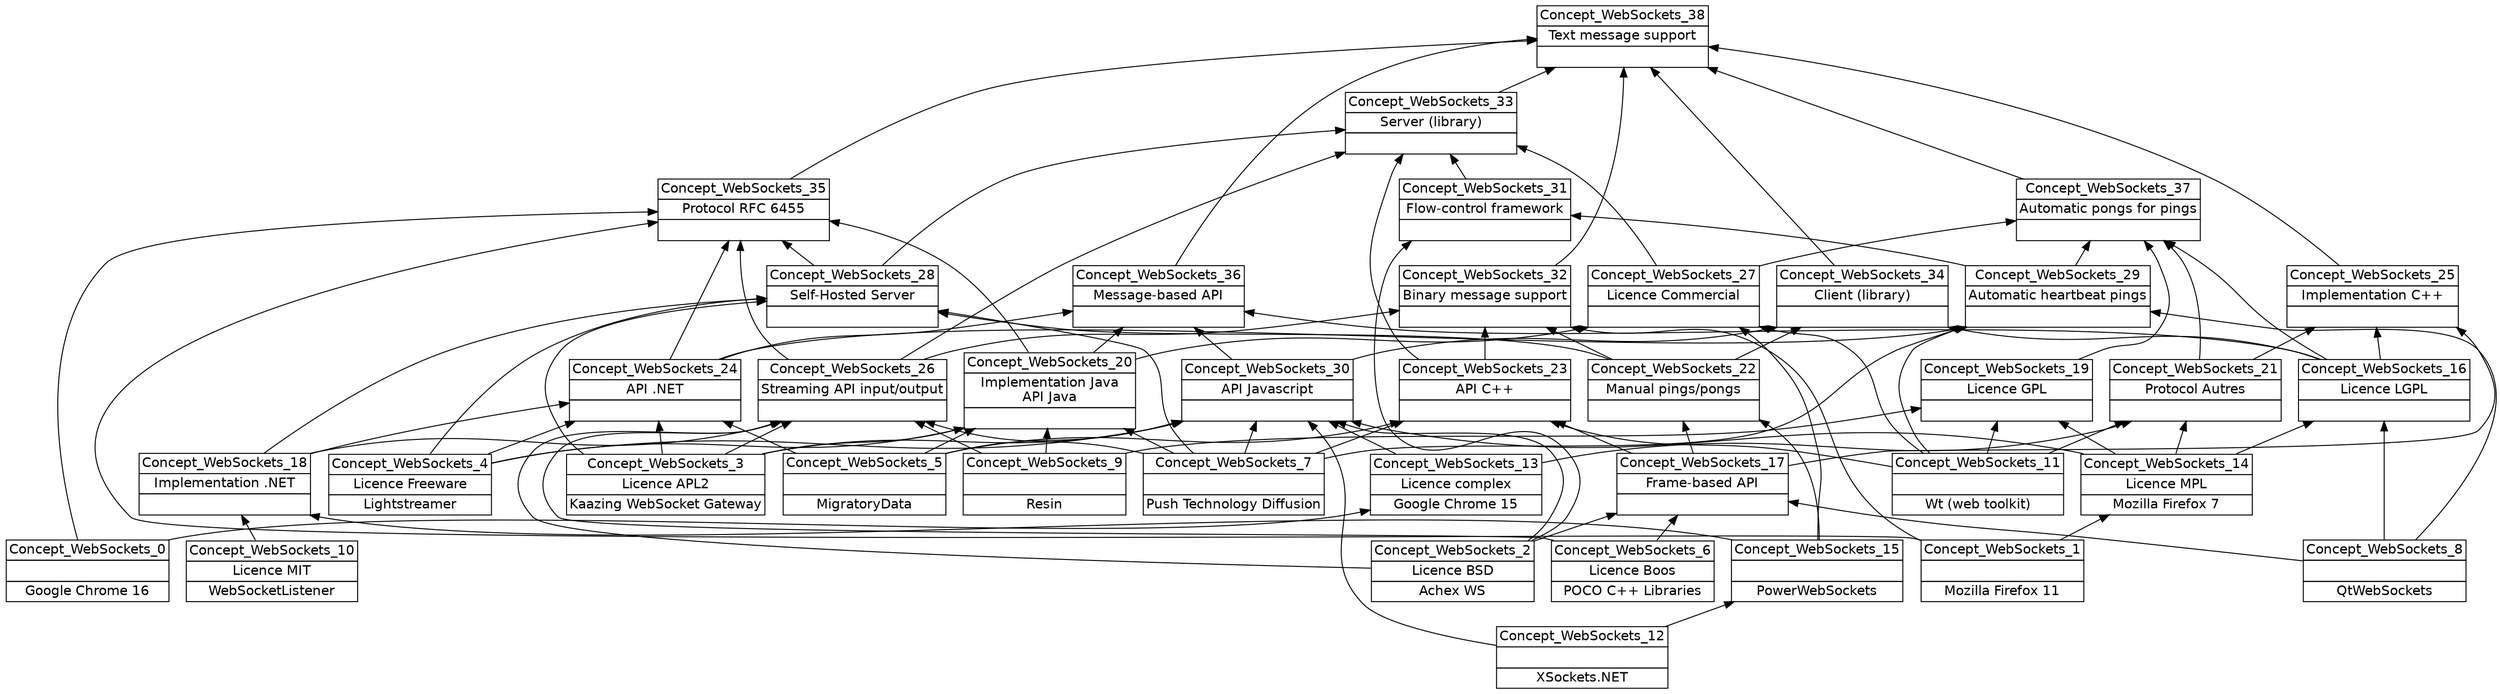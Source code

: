 digraph G { 
	rankdir=BT;
	margin=0;
	node [margin="0.03,0.03",fontname="DejaVu Sans"];
	ranksep=0.3;
	nodesep=0.2;
//graph[label="name:WebSockets,concept number:39,object number:16,attribute number:31"
1 [shape=none,label=<<table border="0" cellborder="1" cellspacing="0" port="p"><tr><td>Concept_WebSockets_34</td></tr><tr><td>Client (library)<br/></td></tr><tr><td><br/></td></tr></table>>];
3 [shape=none,label=<<table border="0" cellborder="1" cellspacing="0" port="p"><tr><td>Concept_WebSockets_33</td></tr><tr><td>Server (library)<br/></td></tr><tr><td><br/></td></tr></table>>];
5 [shape=none,label=<<table border="0" cellborder="1" cellspacing="0" port="p"><tr><td>Concept_WebSockets_28</td></tr><tr><td>Self-Hosted Server<br/></td></tr><tr><td><br/></td></tr></table>>];
6 [shape=none,label=<<table border="0" cellborder="1" cellspacing="0" port="p"><tr><td>Concept_WebSockets_38</td></tr><tr><td>Text message support<br/></td></tr><tr><td><br/></td></tr></table>>];
12 [shape=none,label=<<table border="0" cellborder="1" cellspacing="0" port="p"><tr><td>Concept_WebSockets_32</td></tr><tr><td>Binary message support<br/></td></tr><tr><td><br/></td></tr></table>>];
20 [shape=none,label=<<table border="0" cellborder="1" cellspacing="0" port="p"><tr><td>Concept_WebSockets_36</td></tr><tr><td>Message-based API<br/></td></tr><tr><td><br/></td></tr></table>>];
22 [shape=none,label=<<table border="0" cellborder="1" cellspacing="0" port="p"><tr><td>Concept_WebSockets_17</td></tr><tr><td>Frame-based API<br/></td></tr><tr><td><br/></td></tr></table>>];
23 [shape=none,label=<<table border="0" cellborder="1" cellspacing="0" port="p"><tr><td>Concept_WebSockets_2</td></tr><tr><td>Licence BSD<br/></td></tr><tr><td>Achex WS<br/></td></tr></table>>];
28 [shape=none,label=<<table border="0" cellborder="1" cellspacing="0" port="p"><tr><td>Concept_WebSockets_26</td></tr><tr><td>Streaming API input/output<br/></td></tr><tr><td><br/></td></tr></table>>];
30 [shape=none,label=<<table border="0" cellborder="1" cellspacing="0" port="p"><tr><td>Concept_WebSockets_31</td></tr><tr><td>Flow-control framework<br/></td></tr><tr><td><br/></td></tr></table>>];
31 [shape=none,label=<<table border="0" cellborder="1" cellspacing="0" port="p"><tr><td>Concept_WebSockets_8</td></tr><tr><td><br/></td></tr><tr><td>QtWebSockets<br/></td></tr></table>>];
40 [shape=none,label=<<table border="0" cellborder="1" cellspacing="0" port="p"><tr><td>Concept_WebSockets_37</td></tr><tr><td>Automatic pongs for pings<br/></td></tr><tr><td><br/></td></tr></table>>];
41 [shape=none,label=<<table border="0" cellborder="1" cellspacing="0" port="p"><tr><td>Concept_WebSockets_29</td></tr><tr><td>Automatic heartbeat pings<br/></td></tr><tr><td><br/></td></tr></table>>];
42 [shape=none,label=<<table border="0" cellborder="1" cellspacing="0" port="p"><tr><td>Concept_WebSockets_15</td></tr><tr><td><br/></td></tr><tr><td>PowerWebSockets<br/></td></tr></table>>];
43 [shape=none,label=<<table border="0" cellborder="1" cellspacing="0" port="p"><tr><td>Concept_WebSockets_22</td></tr><tr><td>Manual pings/pongs<br/></td></tr><tr><td><br/></td></tr></table>>];
45 [shape=none,label=<<table border="0" cellborder="1" cellspacing="0" port="p"><tr><td>Concept_WebSockets_35</td></tr><tr><td>Protocol RFC 6455<br/></td></tr><tr><td><br/></td></tr></table>>];
46 [shape=none,label=<<table border="0" cellborder="1" cellspacing="0" port="p"><tr><td>Concept_WebSockets_1</td></tr><tr><td><br/></td></tr><tr><td>Mozilla Firefox 11<br/></td></tr></table>>];
47 [shape=none,label=<<table border="0" cellborder="1" cellspacing="0" port="p"><tr><td>Concept_WebSockets_11</td></tr><tr><td><br/></td></tr><tr><td>Wt (web toolkit)<br/></td></tr></table>>];
50 [shape=none,label=<<table border="0" cellborder="1" cellspacing="0" port="p"><tr><td>Concept_WebSockets_21</td></tr><tr><td>Protocol Autres<br/></td></tr><tr><td><br/></td></tr></table>>];
51 [shape=none,label=<<table border="0" cellborder="1" cellspacing="0" port="p"><tr><td>Concept_WebSockets_25</td></tr><tr><td>Implementation C++<br/></td></tr><tr><td><br/></td></tr></table>>];
56 [shape=none,label=<<table border="0" cellborder="1" cellspacing="0" port="p"><tr><td>Concept_WebSockets_20</td></tr><tr><td>Implementation Java<br/>API Java<br/></td></tr><tr><td><br/></td></tr></table>>];
57 [shape=none,label=<<table border="0" cellborder="1" cellspacing="0" port="p"><tr><td>Concept_WebSockets_18</td></tr><tr><td>Implementation .NET<br/></td></tr><tr><td><br/></td></tr></table>>];
58 [shape=none,label=<<table border="0" cellborder="1" cellspacing="0" port="p"><tr><td>Concept_WebSockets_7</td></tr><tr><td><br/></td></tr><tr><td>Push Technology Diffusion<br/></td></tr></table>>];
60 [shape=none,label=<<table border="0" cellborder="1" cellspacing="0" port="p"><tr><td>Concept_WebSockets_23</td></tr><tr><td>API C++<br/></td></tr><tr><td><br/></td></tr></table>>];
61 [shape=none,label=<<table border="0" cellborder="1" cellspacing="0" port="p"><tr><td>Concept_WebSockets_12</td></tr><tr><td><br/></td></tr><tr><td>XSockets.NET<br/></td></tr></table>>];
62 [shape=none,label=<<table border="0" cellborder="1" cellspacing="0" port="p"><tr><td>Concept_WebSockets_30</td></tr><tr><td>API Javascript<br/></td></tr><tr><td><br/></td></tr></table>>];
63 [shape=none,label=<<table border="0" cellborder="1" cellspacing="0" port="p"><tr><td>Concept_WebSockets_3</td></tr><tr><td>Licence APL2<br/></td></tr><tr><td>Kaazing WebSocket Gateway<br/></td></tr></table>>];
64 [shape=none,label=<<table border="0" cellborder="1" cellspacing="0" port="p"><tr><td>Concept_WebSockets_5</td></tr><tr><td><br/></td></tr><tr><td>MigratoryData<br/></td></tr></table>>];
66 [shape=none,label=<<table border="0" cellborder="1" cellspacing="0" port="p"><tr><td>Concept_WebSockets_24</td></tr><tr><td>API .NET<br/></td></tr><tr><td><br/></td></tr></table>>];
67 [shape=none,label=<<table border="0" cellborder="1" cellspacing="0" port="p"><tr><td>Concept_WebSockets_0</td></tr><tr><td><br/></td></tr><tr><td>Google Chrome 16<br/></td></tr></table>>];
68 [shape=none,label=<<table border="0" cellborder="1" cellspacing="0" port="p"><tr><td>Concept_WebSockets_13</td></tr><tr><td>Licence complex<br/></td></tr><tr><td>Google Chrome 15<br/></td></tr></table>>];
69 [shape=none,label=<<table border="0" cellborder="1" cellspacing="0" port="p"><tr><td>Concept_WebSockets_14</td></tr><tr><td>Licence MPL<br/></td></tr><tr><td>Mozilla Firefox 7<br/></td></tr></table>>];
70 [shape=none,label=<<table border="0" cellborder="1" cellspacing="0" port="p"><tr><td>Concept_WebSockets_9</td></tr><tr><td><br/></td></tr><tr><td>Resin<br/></td></tr></table>>];
71 [shape=none,label=<<table border="0" cellborder="1" cellspacing="0" port="p"><tr><td>Concept_WebSockets_19</td></tr><tr><td>Licence GPL<br/></td></tr><tr><td><br/></td></tr></table>>];
72 [shape=none,label=<<table border="0" cellborder="1" cellspacing="0" port="p"><tr><td>Concept_WebSockets_16</td></tr><tr><td>Licence LGPL<br/></td></tr><tr><td><br/></td></tr></table>>];
73 [shape=none,label=<<table border="0" cellborder="1" cellspacing="0" port="p"><tr><td>Concept_WebSockets_27</td></tr><tr><td>Licence Commercial<br/></td></tr><tr><td><br/></td></tr></table>>];
74 [shape=none,label=<<table border="0" cellborder="1" cellspacing="0" port="p"><tr><td>Concept_WebSockets_4</td></tr><tr><td>Licence Freeware<br/></td></tr><tr><td>Lightstreamer<br/></td></tr></table>>];
75 [shape=none,label=<<table border="0" cellborder="1" cellspacing="0" port="p"><tr><td>Concept_WebSockets_6</td></tr><tr><td>Licence Boos<br/></td></tr><tr><td>POCO C++ Libraries<br/></td></tr></table>>];
76 [shape=none,label=<<table border="0" cellborder="1" cellspacing="0" port="p"><tr><td>Concept_WebSockets_10</td></tr><tr><td>Licence MIT<br/></td></tr><tr><td>WebSocketListener<br/></td></tr></table>>];
	72:p -> 1:p
	43:p -> 1:p
	62:p -> 1:p
	60:p -> 3:p
	28:p -> 3:p
	73:p -> 3:p
	5:p -> 3:p
	30:p -> 3:p
	63:p -> 5:p
	74:p -> 5:p
	58:p -> 5:p
	57:p -> 5:p
	43:p -> 5:p
	51:p -> 6:p
	12:p -> 6:p
	3:p -> 6:p
	1:p -> 6:p
	45:p -> 6:p
	20:p -> 6:p
	40:p -> 6:p
	46:p -> 12:p
	43:p -> 12:p
	60:p -> 12:p
	28:p -> 12:p
	72:p -> 20:p
	56:p -> 20:p
	66:p -> 20:p
	62:p -> 20:p
	23:p -> 22:p
	75:p -> 22:p
	31:p -> 22:p
	23:p -> 28:p
	63:p -> 28:p
	75:p -> 28:p
	58:p -> 28:p
	70:p -> 28:p
	57:p -> 28:p
	23:p -> 30:p
	41:p -> 30:p
	72:p -> 40:p
	71:p -> 40:p
	50:p -> 40:p
	73:p -> 40:p
	41:p -> 40:p
	58:p -> 41:p
	31:p -> 41:p
	47:p -> 41:p
	66:p -> 41:p
	61:p -> 42:p
	42:p -> 43:p
	22:p -> 43:p
	67:p -> 45:p
	46:p -> 45:p
	56:p -> 45:p
	66:p -> 45:p
	28:p -> 45:p
	5:p -> 45:p
	47:p -> 50:p
	68:p -> 50:p
	69:p -> 50:p
	72:p -> 51:p
	22:p -> 51:p
	50:p -> 51:p
	63:p -> 56:p
	74:p -> 56:p
	64:p -> 56:p
	58:p -> 56:p
	70:p -> 56:p
	76:p -> 57:p
	42:p -> 57:p
	64:p -> 60:p
	58:p -> 60:p
	47:p -> 60:p
	22:p -> 60:p
	23:p -> 62:p
	63:p -> 62:p
	74:p -> 62:p
	64:p -> 62:p
	58:p -> 62:p
	61:p -> 62:p
	68:p -> 62:p
	69:p -> 62:p
	63:p -> 66:p
	74:p -> 66:p
	64:p -> 66:p
	57:p -> 66:p
	67:p -> 68:p
	46:p -> 69:p
	70:p -> 71:p
	47:p -> 71:p
	69:p -> 71:p
	31:p -> 72:p
	69:p -> 72:p
	47:p -> 73:p
	42:p -> 73:p
	56:p -> 73:p
}